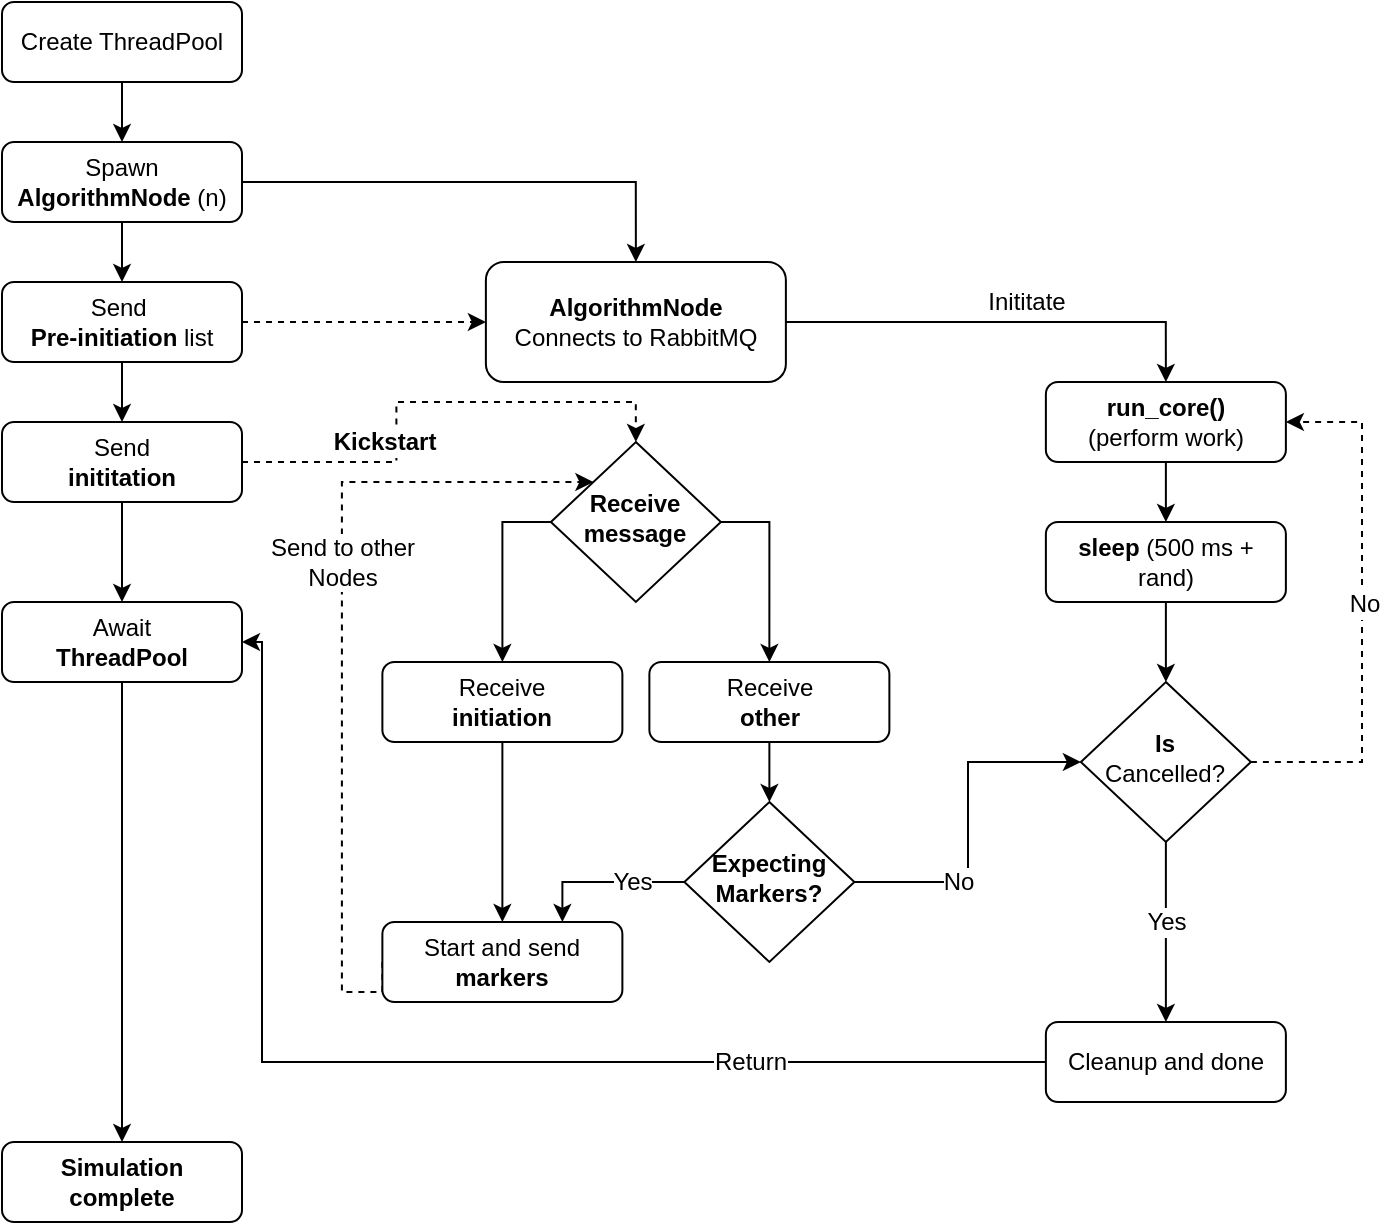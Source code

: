 <mxfile version="12.7.9" type="device"><diagram id="C5RBs43oDa-KdzZeNtuy" name="Page-1"><mxGraphModel dx="1422" dy="700" grid="1" gridSize="10" guides="1" tooltips="1" connect="1" arrows="1" fold="1" page="1" pageScale="1" pageWidth="827" pageHeight="1169" math="0" shadow="0"><root><mxCell id="WIyWlLk6GJQsqaUBKTNV-0"/><mxCell id="WIyWlLk6GJQsqaUBKTNV-1" parent="WIyWlLk6GJQsqaUBKTNV-0"/><mxCell id="xmgeN72eXzUPt8gdpAmA-3" style="edgeStyle=orthogonalEdgeStyle;rounded=0;orthogonalLoop=1;jettySize=auto;html=1;exitX=0.5;exitY=1;exitDx=0;exitDy=0;entryX=0.5;entryY=0;entryDx=0;entryDy=0;" edge="1" parent="WIyWlLk6GJQsqaUBKTNV-1" source="WIyWlLk6GJQsqaUBKTNV-3" target="xmgeN72eXzUPt8gdpAmA-2"><mxGeometry relative="1" as="geometry"/></mxCell><mxCell id="WIyWlLk6GJQsqaUBKTNV-3" value="Create ThreadPool" style="rounded=1;whiteSpace=wrap;html=1;fontSize=12;glass=0;strokeWidth=1;shadow=0;" parent="WIyWlLk6GJQsqaUBKTNV-1" vertex="1"><mxGeometry x="100" y="70" width="120" height="40" as="geometry"/></mxCell><mxCell id="xmgeN72eXzUPt8gdpAmA-27" style="edgeStyle=orthogonalEdgeStyle;rounded=0;orthogonalLoop=1;jettySize=auto;html=1;exitX=1;exitY=0.5;exitDx=0;exitDy=0;entryX=0.5;entryY=0;entryDx=0;entryDy=0;" edge="1" parent="WIyWlLk6GJQsqaUBKTNV-1" source="WIyWlLk6GJQsqaUBKTNV-6" target="xmgeN72eXzUPt8gdpAmA-26"><mxGeometry relative="1" as="geometry"/></mxCell><mxCell id="xmgeN72eXzUPt8gdpAmA-28" style="edgeStyle=orthogonalEdgeStyle;rounded=0;orthogonalLoop=1;jettySize=auto;html=1;exitX=0;exitY=0.5;exitDx=0;exitDy=0;" edge="1" parent="WIyWlLk6GJQsqaUBKTNV-1" source="WIyWlLk6GJQsqaUBKTNV-6" target="xmgeN72eXzUPt8gdpAmA-8"><mxGeometry relative="1" as="geometry"/></mxCell><mxCell id="WIyWlLk6GJQsqaUBKTNV-6" value="&lt;b&gt;Receive&lt;br&gt;message&lt;/b&gt;" style="rhombus;whiteSpace=wrap;html=1;shadow=0;fontFamily=Helvetica;fontSize=12;align=center;strokeWidth=1;spacing=6;spacingTop=-4;" parent="WIyWlLk6GJQsqaUBKTNV-1" vertex="1"><mxGeometry x="374.44" y="290" width="85" height="80" as="geometry"/></mxCell><mxCell id="xmgeN72eXzUPt8gdpAmA-6" style="edgeStyle=orthogonalEdgeStyle;rounded=0;orthogonalLoop=1;jettySize=auto;html=1;exitX=1;exitY=0.5;exitDx=0;exitDy=0;entryX=0.5;entryY=0;entryDx=0;entryDy=0;" edge="1" parent="WIyWlLk6GJQsqaUBKTNV-1" source="xmgeN72eXzUPt8gdpAmA-2" target="xmgeN72eXzUPt8gdpAmA-4"><mxGeometry relative="1" as="geometry"/></mxCell><mxCell id="xmgeN72eXzUPt8gdpAmA-22" style="edgeStyle=orthogonalEdgeStyle;rounded=0;orthogonalLoop=1;jettySize=auto;html=1;exitX=0.5;exitY=1;exitDx=0;exitDy=0;entryX=0.5;entryY=0;entryDx=0;entryDy=0;" edge="1" parent="WIyWlLk6GJQsqaUBKTNV-1" source="xmgeN72eXzUPt8gdpAmA-2" target="xmgeN72eXzUPt8gdpAmA-20"><mxGeometry relative="1" as="geometry"/></mxCell><mxCell id="xmgeN72eXzUPt8gdpAmA-2" value="Spawn &lt;b&gt;AlgorithmNode &lt;/b&gt;(n)" style="rounded=1;whiteSpace=wrap;html=1;fontSize=12;glass=0;strokeWidth=1;shadow=0;" vertex="1" parent="WIyWlLk6GJQsqaUBKTNV-1"><mxGeometry x="100" y="140" width="120" height="40" as="geometry"/></mxCell><mxCell id="xmgeN72eXzUPt8gdpAmA-12" style="edgeStyle=orthogonalEdgeStyle;rounded=0;orthogonalLoop=1;jettySize=auto;html=1;exitX=1;exitY=0.5;exitDx=0;exitDy=0;entryX=0.5;entryY=0;entryDx=0;entryDy=0;" edge="1" parent="WIyWlLk6GJQsqaUBKTNV-1" source="xmgeN72eXzUPt8gdpAmA-4" target="xmgeN72eXzUPt8gdpAmA-5"><mxGeometry relative="1" as="geometry"/></mxCell><mxCell id="xmgeN72eXzUPt8gdpAmA-13" value="Inititate" style="text;html=1;align=center;verticalAlign=middle;resizable=0;points=[];labelBackgroundColor=#ffffff;" vertex="1" connectable="0" parent="xmgeN72eXzUPt8gdpAmA-12"><mxGeometry x="0.093" y="3" relative="1" as="geometry"><mxPoint y="-7" as="offset"/></mxGeometry></mxCell><mxCell id="xmgeN72eXzUPt8gdpAmA-4" value="&lt;b&gt;AlgorithmNode&lt;/b&gt;&lt;br&gt;Connects to RabbitMQ" style="rounded=1;whiteSpace=wrap;html=1;fontSize=12;glass=0;strokeWidth=1;shadow=0;" vertex="1" parent="WIyWlLk6GJQsqaUBKTNV-1"><mxGeometry x="341.94" y="200" width="150" height="60" as="geometry"/></mxCell><mxCell id="xmgeN72eXzUPt8gdpAmA-14" style="edgeStyle=orthogonalEdgeStyle;rounded=0;orthogonalLoop=1;jettySize=auto;html=1;exitX=0.5;exitY=1;exitDx=0;exitDy=0;entryX=0.5;entryY=0;entryDx=0;entryDy=0;" edge="1" parent="WIyWlLk6GJQsqaUBKTNV-1" source="xmgeN72eXzUPt8gdpAmA-5" target="xmgeN72eXzUPt8gdpAmA-11"><mxGeometry relative="1" as="geometry"/></mxCell><mxCell id="xmgeN72eXzUPt8gdpAmA-5" value="&lt;b&gt;run_core()&lt;/b&gt;&lt;br&gt;(perform work)&lt;b&gt;&lt;br&gt;&lt;/b&gt;" style="rounded=1;whiteSpace=wrap;html=1;fontSize=12;glass=0;strokeWidth=1;shadow=0;" vertex="1" parent="WIyWlLk6GJQsqaUBKTNV-1"><mxGeometry x="621.94" y="260" width="120" height="40" as="geometry"/></mxCell><mxCell id="xmgeN72eXzUPt8gdpAmA-30" style="edgeStyle=orthogonalEdgeStyle;rounded=0;orthogonalLoop=1;jettySize=auto;html=1;exitX=0.5;exitY=1;exitDx=0;exitDy=0;" edge="1" parent="WIyWlLk6GJQsqaUBKTNV-1" source="xmgeN72eXzUPt8gdpAmA-8" target="xmgeN72eXzUPt8gdpAmA-25"><mxGeometry relative="1" as="geometry"/></mxCell><mxCell id="xmgeN72eXzUPt8gdpAmA-8" value="Receive&lt;br&gt;&lt;b&gt;initiation&lt;/b&gt;" style="rounded=1;whiteSpace=wrap;html=1;fontSize=12;glass=0;strokeWidth=1;shadow=0;" vertex="1" parent="WIyWlLk6GJQsqaUBKTNV-1"><mxGeometry x="290.19" y="400" width="120" height="40" as="geometry"/></mxCell><mxCell id="xmgeN72eXzUPt8gdpAmA-33" style="edgeStyle=orthogonalEdgeStyle;rounded=0;orthogonalLoop=1;jettySize=auto;html=1;exitX=0.5;exitY=1;exitDx=0;exitDy=0;entryX=0.5;entryY=0;entryDx=0;entryDy=0;" edge="1" parent="WIyWlLk6GJQsqaUBKTNV-1" source="xmgeN72eXzUPt8gdpAmA-11" target="xmgeN72eXzUPt8gdpAmA-32"><mxGeometry relative="1" as="geometry"/></mxCell><mxCell id="xmgeN72eXzUPt8gdpAmA-11" value="&lt;b&gt;sleep &lt;/b&gt;(500 ms + rand)" style="rounded=1;whiteSpace=wrap;html=1;fontSize=12;glass=0;strokeWidth=1;shadow=0;" vertex="1" parent="WIyWlLk6GJQsqaUBKTNV-1"><mxGeometry x="621.94" y="330" width="120" height="40" as="geometry"/></mxCell><mxCell id="xmgeN72eXzUPt8gdpAmA-50" style="edgeStyle=orthogonalEdgeStyle;rounded=0;orthogonalLoop=1;jettySize=auto;html=1;exitX=0.5;exitY=1;exitDx=0;exitDy=0;" edge="1" parent="WIyWlLk6GJQsqaUBKTNV-1" source="xmgeN72eXzUPt8gdpAmA-19" target="xmgeN72eXzUPt8gdpAmA-49"><mxGeometry relative="1" as="geometry"/></mxCell><mxCell id="xmgeN72eXzUPt8gdpAmA-56" style="edgeStyle=orthogonalEdgeStyle;rounded=0;orthogonalLoop=1;jettySize=auto;html=1;exitX=1;exitY=0.5;exitDx=0;exitDy=0;entryX=0.5;entryY=0;entryDx=0;entryDy=0;dashed=1;" edge="1" parent="WIyWlLk6GJQsqaUBKTNV-1" source="xmgeN72eXzUPt8gdpAmA-19" target="WIyWlLk6GJQsqaUBKTNV-6"><mxGeometry relative="1" as="geometry"/></mxCell><mxCell id="xmgeN72eXzUPt8gdpAmA-57" value="Kickstart" style="text;html=1;align=center;verticalAlign=middle;resizable=0;points=[];labelBackgroundColor=#ffffff;fontStyle=1" vertex="1" connectable="0" parent="xmgeN72eXzUPt8gdpAmA-56"><mxGeometry x="-0.447" y="-1" relative="1" as="geometry"><mxPoint x="1.86" y="-11" as="offset"/></mxGeometry></mxCell><mxCell id="xmgeN72eXzUPt8gdpAmA-19" value="Send&lt;br&gt;&lt;b&gt;inititation&lt;/b&gt;" style="rounded=1;whiteSpace=wrap;html=1;fontSize=12;glass=0;strokeWidth=1;shadow=0;" vertex="1" parent="WIyWlLk6GJQsqaUBKTNV-1"><mxGeometry x="100" y="280" width="120" height="40" as="geometry"/></mxCell><mxCell id="xmgeN72eXzUPt8gdpAmA-23" style="edgeStyle=orthogonalEdgeStyle;rounded=0;orthogonalLoop=1;jettySize=auto;html=1;exitX=0.5;exitY=1;exitDx=0;exitDy=0;" edge="1" parent="WIyWlLk6GJQsqaUBKTNV-1" source="xmgeN72eXzUPt8gdpAmA-20" target="xmgeN72eXzUPt8gdpAmA-19"><mxGeometry relative="1" as="geometry"/></mxCell><mxCell id="xmgeN72eXzUPt8gdpAmA-24" style="edgeStyle=orthogonalEdgeStyle;rounded=0;orthogonalLoop=1;jettySize=auto;html=1;exitX=1;exitY=0.5;exitDx=0;exitDy=0;entryX=0;entryY=0.5;entryDx=0;entryDy=0;dashed=1;" edge="1" parent="WIyWlLk6GJQsqaUBKTNV-1" source="xmgeN72eXzUPt8gdpAmA-20" target="xmgeN72eXzUPt8gdpAmA-4"><mxGeometry relative="1" as="geometry"/></mxCell><mxCell id="xmgeN72eXzUPt8gdpAmA-20" value="Send&amp;nbsp;&lt;br&gt;&lt;b&gt;Pre-initiation&lt;/b&gt; list" style="rounded=1;whiteSpace=wrap;html=1;fontSize=12;glass=0;strokeWidth=1;shadow=0;" vertex="1" parent="WIyWlLk6GJQsqaUBKTNV-1"><mxGeometry x="100" y="210" width="120" height="40" as="geometry"/></mxCell><mxCell id="xmgeN72eXzUPt8gdpAmA-46" style="edgeStyle=orthogonalEdgeStyle;rounded=0;orthogonalLoop=1;jettySize=auto;html=1;exitX=0;exitY=0.5;exitDx=0;exitDy=0;entryX=0;entryY=0;entryDx=0;entryDy=0;dashed=1;" edge="1" parent="WIyWlLk6GJQsqaUBKTNV-1" source="xmgeN72eXzUPt8gdpAmA-25" target="WIyWlLk6GJQsqaUBKTNV-6"><mxGeometry relative="1" as="geometry"><Array as="points"><mxPoint x="269.94" y="565"/><mxPoint x="269.94" y="310"/></Array></mxGeometry></mxCell><mxCell id="xmgeN72eXzUPt8gdpAmA-47" value="Send to other &lt;br&gt;Nodes" style="text;html=1;align=center;verticalAlign=middle;resizable=0;points=[];labelBackgroundColor=#ffffff;" vertex="1" connectable="0" parent="xmgeN72eXzUPt8gdpAmA-46"><mxGeometry x="-0.519" y="-2" relative="1" as="geometry"><mxPoint x="-1.94" y="-150.24" as="offset"/></mxGeometry></mxCell><mxCell id="xmgeN72eXzUPt8gdpAmA-25" value="Start and send&lt;br&gt;&lt;b&gt;markers&lt;/b&gt;" style="rounded=1;whiteSpace=wrap;html=1;fontSize=12;glass=0;strokeWidth=1;shadow=0;" vertex="1" parent="WIyWlLk6GJQsqaUBKTNV-1"><mxGeometry x="290.19" y="530" width="120" height="40" as="geometry"/></mxCell><mxCell id="xmgeN72eXzUPt8gdpAmA-40" style="edgeStyle=orthogonalEdgeStyle;rounded=0;orthogonalLoop=1;jettySize=auto;html=1;exitX=0.5;exitY=1;exitDx=0;exitDy=0;entryX=0.5;entryY=0;entryDx=0;entryDy=0;" edge="1" parent="WIyWlLk6GJQsqaUBKTNV-1" source="xmgeN72eXzUPt8gdpAmA-26" target="xmgeN72eXzUPt8gdpAmA-29"><mxGeometry relative="1" as="geometry"/></mxCell><mxCell id="xmgeN72eXzUPt8gdpAmA-26" value="Receive&lt;br&gt;&lt;b&gt;other&lt;/b&gt;" style="rounded=1;whiteSpace=wrap;html=1;fontSize=12;glass=0;strokeWidth=1;shadow=0;" vertex="1" parent="WIyWlLk6GJQsqaUBKTNV-1"><mxGeometry x="423.69" y="400" width="120" height="40" as="geometry"/></mxCell><mxCell id="xmgeN72eXzUPt8gdpAmA-41" style="edgeStyle=orthogonalEdgeStyle;rounded=0;orthogonalLoop=1;jettySize=auto;html=1;exitX=0;exitY=0.5;exitDx=0;exitDy=0;entryX=0.75;entryY=0;entryDx=0;entryDy=0;" edge="1" parent="WIyWlLk6GJQsqaUBKTNV-1" source="xmgeN72eXzUPt8gdpAmA-29" target="xmgeN72eXzUPt8gdpAmA-25"><mxGeometry relative="1" as="geometry"><Array as="points"><mxPoint x="380" y="510"/></Array></mxGeometry></mxCell><mxCell id="xmgeN72eXzUPt8gdpAmA-42" value="Yes" style="text;html=1;align=center;verticalAlign=middle;resizable=0;points=[];labelBackgroundColor=#ffffff;" vertex="1" connectable="0" parent="xmgeN72eXzUPt8gdpAmA-41"><mxGeometry x="-0.007" relative="1" as="geometry"><mxPoint x="13.25" as="offset"/></mxGeometry></mxCell><mxCell id="xmgeN72eXzUPt8gdpAmA-44" style="edgeStyle=orthogonalEdgeStyle;rounded=0;orthogonalLoop=1;jettySize=auto;html=1;exitX=0.5;exitY=1;exitDx=0;exitDy=0;entryX=0;entryY=0.5;entryDx=0;entryDy=0;" edge="1" parent="WIyWlLk6GJQsqaUBKTNV-1" source="xmgeN72eXzUPt8gdpAmA-29" target="xmgeN72eXzUPt8gdpAmA-32"><mxGeometry relative="1" as="geometry"><Array as="points"><mxPoint x="484" y="510"/><mxPoint x="583" y="510"/><mxPoint x="583" y="450"/></Array></mxGeometry></mxCell><mxCell id="xmgeN72eXzUPt8gdpAmA-45" value="No" style="text;html=1;align=center;verticalAlign=middle;resizable=0;points=[];labelBackgroundColor=#ffffff;" vertex="1" connectable="0" parent="xmgeN72eXzUPt8gdpAmA-44"><mxGeometry x="-0.117" y="-1" relative="1" as="geometry"><mxPoint x="20.67" y="-1" as="offset"/></mxGeometry></mxCell><mxCell id="xmgeN72eXzUPt8gdpAmA-29" value="&lt;b&gt;Expecting&lt;br&gt;Markers?&lt;/b&gt;" style="rhombus;whiteSpace=wrap;html=1;shadow=0;fontFamily=Helvetica;fontSize=12;align=center;strokeWidth=1;spacing=6;spacingTop=-4;" vertex="1" parent="WIyWlLk6GJQsqaUBKTNV-1"><mxGeometry x="441.19" y="470" width="85" height="80" as="geometry"/></mxCell><mxCell id="xmgeN72eXzUPt8gdpAmA-36" style="edgeStyle=orthogonalEdgeStyle;rounded=0;orthogonalLoop=1;jettySize=auto;html=1;exitX=0.5;exitY=1;exitDx=0;exitDy=0;" edge="1" parent="WIyWlLk6GJQsqaUBKTNV-1" source="xmgeN72eXzUPt8gdpAmA-32" target="xmgeN72eXzUPt8gdpAmA-35"><mxGeometry relative="1" as="geometry"/></mxCell><mxCell id="xmgeN72eXzUPt8gdpAmA-37" value="Yes" style="text;html=1;align=center;verticalAlign=middle;resizable=0;points=[];labelBackgroundColor=#ffffff;" vertex="1" connectable="0" parent="xmgeN72eXzUPt8gdpAmA-36"><mxGeometry x="0.182" y="1" relative="1" as="geometry"><mxPoint x="-1" y="-13.33" as="offset"/></mxGeometry></mxCell><mxCell id="xmgeN72eXzUPt8gdpAmA-58" style="edgeStyle=orthogonalEdgeStyle;rounded=0;orthogonalLoop=1;jettySize=auto;html=1;exitX=1;exitY=0.5;exitDx=0;exitDy=0;entryX=1;entryY=0.5;entryDx=0;entryDy=0;dashed=1;" edge="1" parent="WIyWlLk6GJQsqaUBKTNV-1" source="xmgeN72eXzUPt8gdpAmA-32" target="xmgeN72eXzUPt8gdpAmA-5"><mxGeometry relative="1" as="geometry"><Array as="points"><mxPoint x="780" y="450"/><mxPoint x="780" y="280"/></Array></mxGeometry></mxCell><mxCell id="xmgeN72eXzUPt8gdpAmA-59" value="No" style="text;html=1;align=center;verticalAlign=middle;resizable=0;points=[];labelBackgroundColor=#ffffff;" vertex="1" connectable="0" parent="xmgeN72eXzUPt8gdpAmA-58"><mxGeometry x="-0.579" y="29" relative="1" as="geometry"><mxPoint x="30" y="-79.56" as="offset"/></mxGeometry></mxCell><mxCell id="xmgeN72eXzUPt8gdpAmA-32" value="&lt;b&gt;Is&lt;br&gt;&lt;/b&gt;Cancelled?" style="rhombus;whiteSpace=wrap;html=1;shadow=0;fontFamily=Helvetica;fontSize=12;align=center;strokeWidth=1;spacing=6;spacingTop=-4;" vertex="1" parent="WIyWlLk6GJQsqaUBKTNV-1"><mxGeometry x="639.44" y="410" width="85" height="80" as="geometry"/></mxCell><mxCell id="xmgeN72eXzUPt8gdpAmA-54" style="edgeStyle=orthogonalEdgeStyle;rounded=0;orthogonalLoop=1;jettySize=auto;html=1;exitX=0;exitY=0.5;exitDx=0;exitDy=0;entryX=1;entryY=0.5;entryDx=0;entryDy=0;" edge="1" parent="WIyWlLk6GJQsqaUBKTNV-1" source="xmgeN72eXzUPt8gdpAmA-35" target="xmgeN72eXzUPt8gdpAmA-49"><mxGeometry relative="1" as="geometry"><Array as="points"><mxPoint x="230" y="600"/><mxPoint x="230" y="390"/></Array></mxGeometry></mxCell><mxCell id="xmgeN72eXzUPt8gdpAmA-55" value="Return" style="text;html=1;align=center;verticalAlign=middle;resizable=0;points=[];labelBackgroundColor=#ffffff;" vertex="1" connectable="0" parent="xmgeN72eXzUPt8gdpAmA-54"><mxGeometry x="-0.517" relative="1" as="geometry"><mxPoint as="offset"/></mxGeometry></mxCell><mxCell id="xmgeN72eXzUPt8gdpAmA-35" value="Cleanup and done" style="rounded=1;whiteSpace=wrap;html=1;fontSize=12;glass=0;strokeWidth=1;shadow=0;" vertex="1" parent="WIyWlLk6GJQsqaUBKTNV-1"><mxGeometry x="621.94" y="580" width="120" height="40" as="geometry"/></mxCell><mxCell id="xmgeN72eXzUPt8gdpAmA-52" style="edgeStyle=orthogonalEdgeStyle;rounded=0;orthogonalLoop=1;jettySize=auto;html=1;exitX=0.5;exitY=1;exitDx=0;exitDy=0;" edge="1" parent="WIyWlLk6GJQsqaUBKTNV-1" source="xmgeN72eXzUPt8gdpAmA-49" target="xmgeN72eXzUPt8gdpAmA-51"><mxGeometry relative="1" as="geometry"/></mxCell><mxCell id="xmgeN72eXzUPt8gdpAmA-49" value="Await&lt;br&gt;&lt;b&gt;ThreadPool &lt;/b&gt;" style="rounded=1;whiteSpace=wrap;html=1;fontSize=12;glass=0;strokeWidth=1;shadow=0;" vertex="1" parent="WIyWlLk6GJQsqaUBKTNV-1"><mxGeometry x="100" y="370" width="120" height="40" as="geometry"/></mxCell><mxCell id="xmgeN72eXzUPt8gdpAmA-51" value="&lt;b&gt;Simulation&lt;br&gt;complete&lt;/b&gt;" style="rounded=1;whiteSpace=wrap;html=1;fontSize=12;glass=0;strokeWidth=1;shadow=0;" vertex="1" parent="WIyWlLk6GJQsqaUBKTNV-1"><mxGeometry x="100" y="640" width="120" height="40" as="geometry"/></mxCell></root></mxGraphModel></diagram></mxfile>